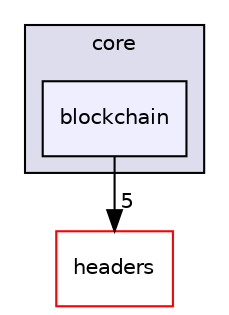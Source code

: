 digraph "/home/runner/work/PEPITAS-Cryptocurrency/PEPITAS-Cryptocurrency/src/core/blockchain" {
  compound=true
  node [ fontsize="10", fontname="Helvetica"];
  edge [ labelfontsize="10", labelfontname="Helvetica"];
  subgraph clusterdir_aebb8dcc11953d78e620bbef0b9e2183 {
    graph [ bgcolor="#ddddee", pencolor="black", label="core" fontname="Helvetica", fontsize="10", URL="dir_aebb8dcc11953d78e620bbef0b9e2183.html"]
  dir_54a8b7800c925b9a80cc2b60c0616fcd [shape=box, label="blockchain", style="filled", fillcolor="#eeeeff", pencolor="black", URL="dir_54a8b7800c925b9a80cc2b60c0616fcd.html"];
  }
  dir_7f57b1e41c5acd0e859ae5f3a2b075a9 [shape=box label="headers" fillcolor="white" style="filled" color="red" URL="dir_7f57b1e41c5acd0e859ae5f3a2b075a9.html"];
  dir_54a8b7800c925b9a80cc2b60c0616fcd->dir_7f57b1e41c5acd0e859ae5f3a2b075a9 [headlabel="5", labeldistance=1.5 headhref="dir_000010_000000.html"];
}

